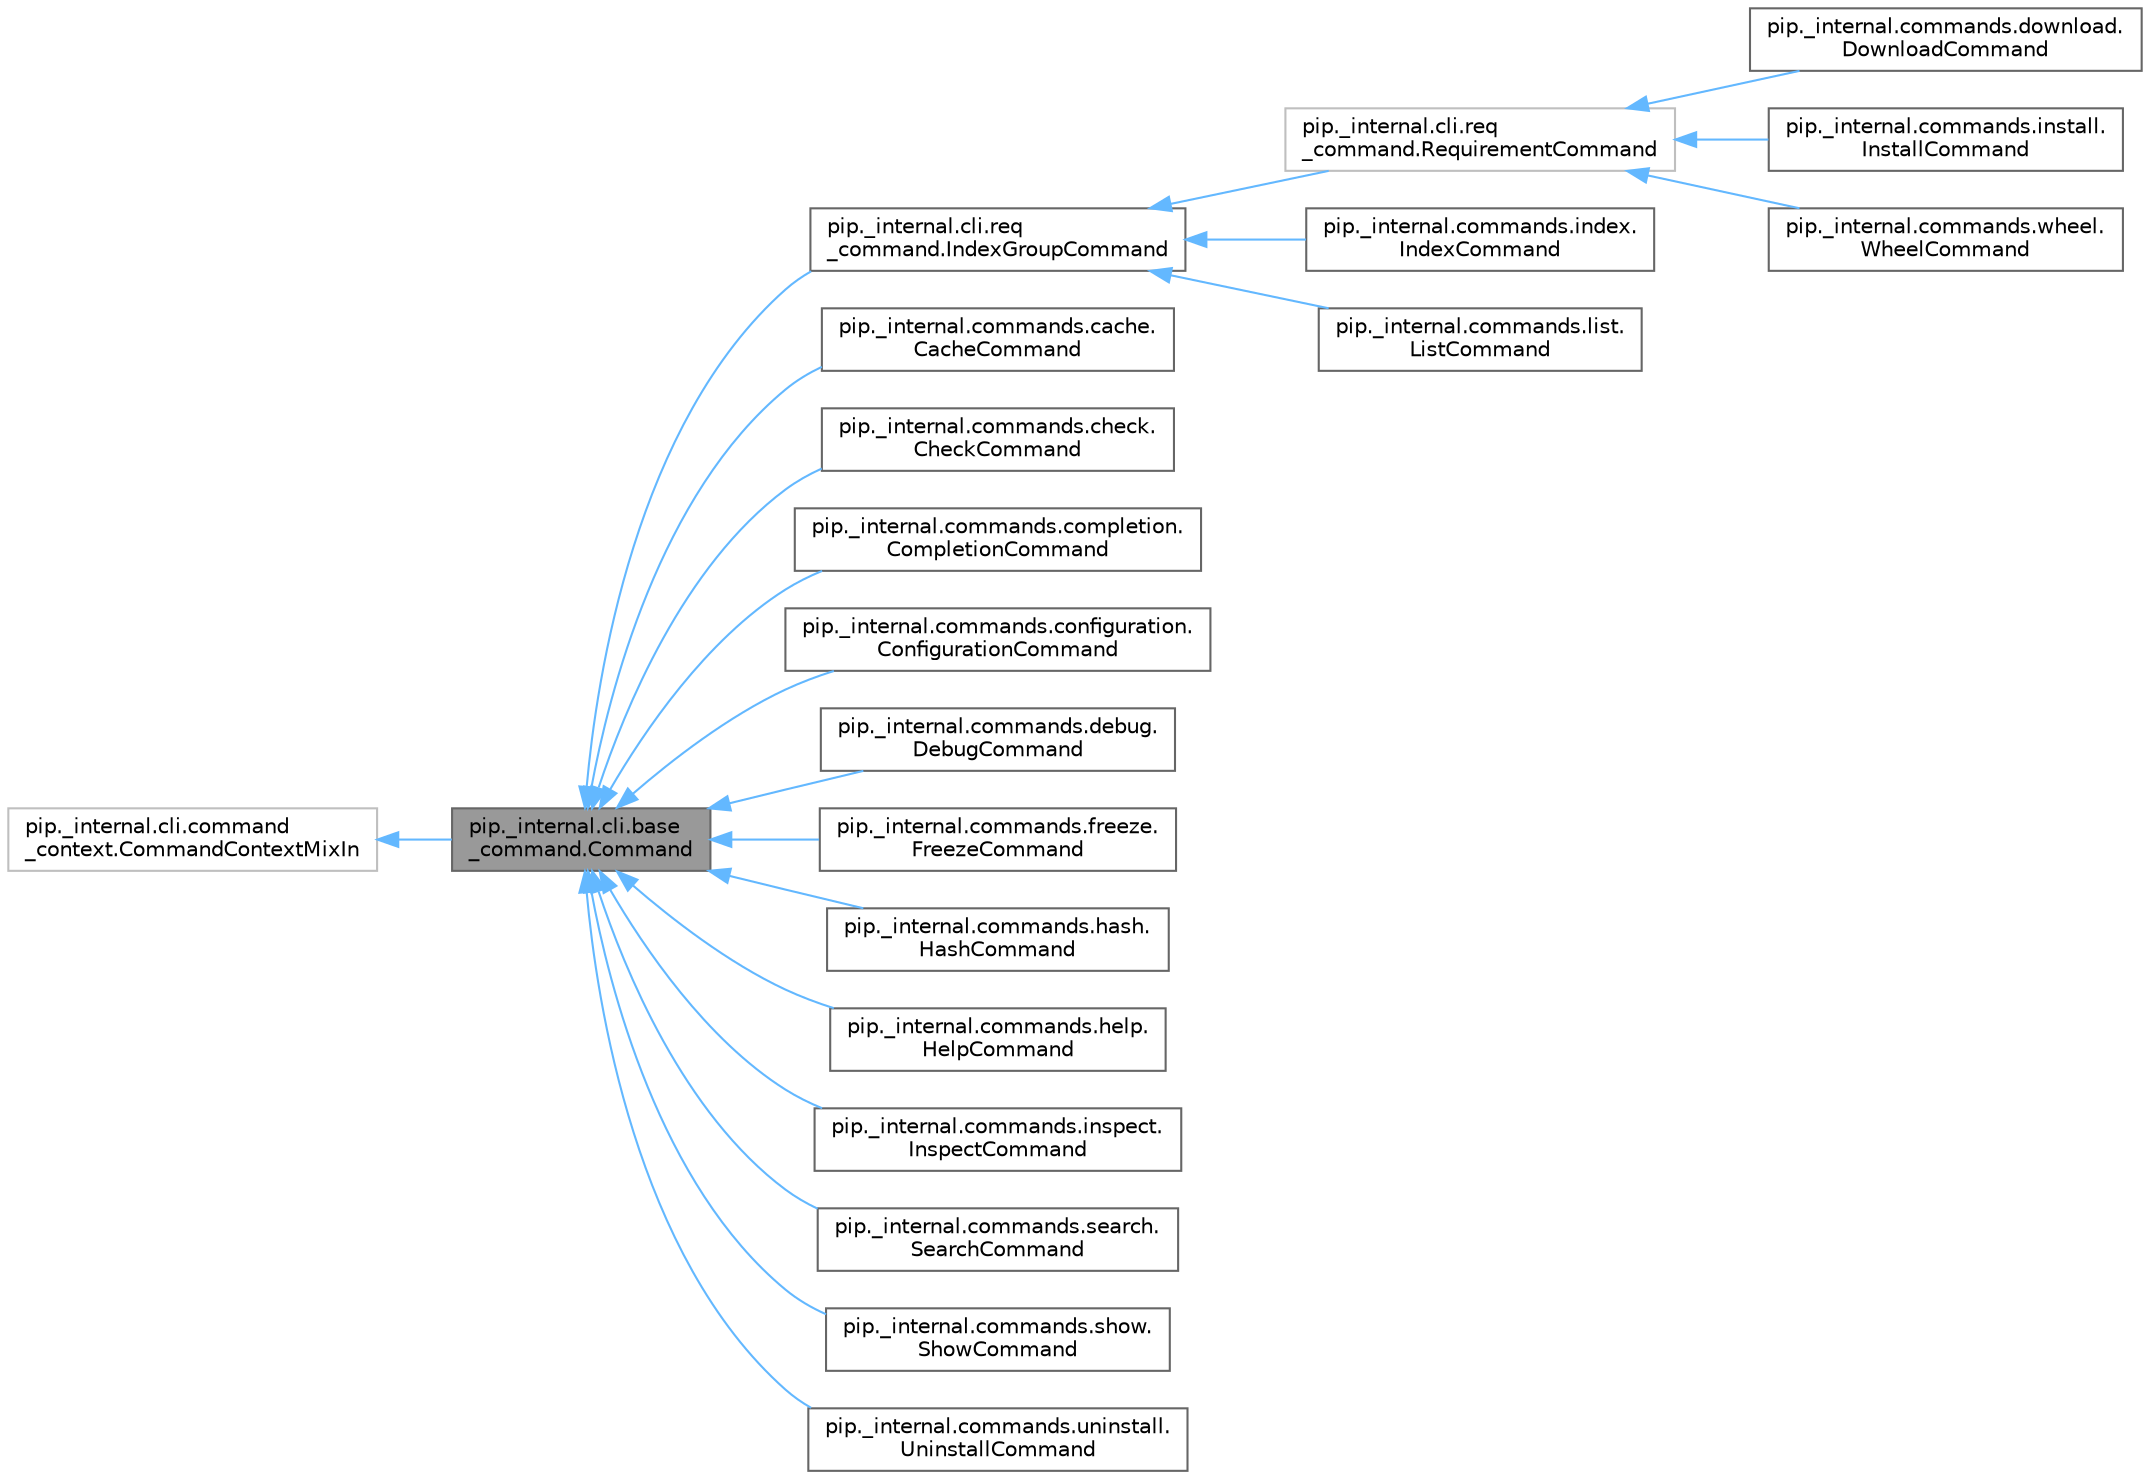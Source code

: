 digraph "pip._internal.cli.base_command.Command"
{
 // LATEX_PDF_SIZE
  bgcolor="transparent";
  edge [fontname=Helvetica,fontsize=10,labelfontname=Helvetica,labelfontsize=10];
  node [fontname=Helvetica,fontsize=10,shape=box,height=0.2,width=0.4];
  rankdir="LR";
  Node1 [id="Node000001",label="pip._internal.cli.base\l_command.Command",height=0.2,width=0.4,color="gray40", fillcolor="grey60", style="filled", fontcolor="black",tooltip=" "];
  Node2 -> Node1 [id="edge1_Node000001_Node000002",dir="back",color="steelblue1",style="solid",tooltip=" "];
  Node2 [id="Node000002",label="pip._internal.cli.command\l_context.CommandContextMixIn",height=0.2,width=0.4,color="grey75", fillcolor="white", style="filled",URL="$d5/d6c/classpip_1_1__internal_1_1cli_1_1command__context_1_1CommandContextMixIn.html",tooltip=" "];
  Node1 -> Node3 [id="edge2_Node000001_Node000003",dir="back",color="steelblue1",style="solid",tooltip=" "];
  Node3 [id="Node000003",label="pip._internal.cli.req\l_command.IndexGroupCommand",height=0.2,width=0.4,color="gray40", fillcolor="white", style="filled",URL="$d7/dbf/classpip_1_1__internal_1_1cli_1_1req__command_1_1IndexGroupCommand.html",tooltip=" "];
  Node3 -> Node4 [id="edge3_Node000003_Node000004",dir="back",color="steelblue1",style="solid",tooltip=" "];
  Node4 [id="Node000004",label="pip._internal.cli.req\l_command.RequirementCommand",height=0.2,width=0.4,color="grey75", fillcolor="white", style="filled",URL="$db/ddc/classpip_1_1__internal_1_1cli_1_1req__command_1_1RequirementCommand.html",tooltip=" "];
  Node4 -> Node5 [id="edge4_Node000004_Node000005",dir="back",color="steelblue1",style="solid",tooltip=" "];
  Node5 [id="Node000005",label="pip._internal.commands.download.\lDownloadCommand",height=0.2,width=0.4,color="gray40", fillcolor="white", style="filled",URL="$d7/dd4/classpip_1_1__internal_1_1commands_1_1download_1_1DownloadCommand.html",tooltip=" "];
  Node4 -> Node6 [id="edge5_Node000004_Node000006",dir="back",color="steelblue1",style="solid",tooltip=" "];
  Node6 [id="Node000006",label="pip._internal.commands.install.\lInstallCommand",height=0.2,width=0.4,color="gray40", fillcolor="white", style="filled",URL="$d5/de7/classpip_1_1__internal_1_1commands_1_1install_1_1InstallCommand.html",tooltip=" "];
  Node4 -> Node7 [id="edge6_Node000004_Node000007",dir="back",color="steelblue1",style="solid",tooltip=" "];
  Node7 [id="Node000007",label="pip._internal.commands.wheel.\lWheelCommand",height=0.2,width=0.4,color="gray40", fillcolor="white", style="filled",URL="$d9/de2/classpip_1_1__internal_1_1commands_1_1wheel_1_1WheelCommand.html",tooltip=" "];
  Node3 -> Node8 [id="edge7_Node000003_Node000008",dir="back",color="steelblue1",style="solid",tooltip=" "];
  Node8 [id="Node000008",label="pip._internal.commands.index.\lIndexCommand",height=0.2,width=0.4,color="gray40", fillcolor="white", style="filled",URL="$db/d31/classpip_1_1__internal_1_1commands_1_1index_1_1IndexCommand.html",tooltip=" "];
  Node3 -> Node9 [id="edge8_Node000003_Node000009",dir="back",color="steelblue1",style="solid",tooltip=" "];
  Node9 [id="Node000009",label="pip._internal.commands.list.\lListCommand",height=0.2,width=0.4,color="gray40", fillcolor="white", style="filled",URL="$d7/dcc/classpip_1_1__internal_1_1commands_1_1list_1_1ListCommand.html",tooltip=" "];
  Node1 -> Node10 [id="edge9_Node000001_Node000010",dir="back",color="steelblue1",style="solid",tooltip=" "];
  Node10 [id="Node000010",label="pip._internal.commands.cache.\lCacheCommand",height=0.2,width=0.4,color="gray40", fillcolor="white", style="filled",URL="$d5/d61/classpip_1_1__internal_1_1commands_1_1cache_1_1CacheCommand.html",tooltip=" "];
  Node1 -> Node11 [id="edge10_Node000001_Node000011",dir="back",color="steelblue1",style="solid",tooltip=" "];
  Node11 [id="Node000011",label="pip._internal.commands.check.\lCheckCommand",height=0.2,width=0.4,color="gray40", fillcolor="white", style="filled",URL="$dd/de8/classpip_1_1__internal_1_1commands_1_1check_1_1CheckCommand.html",tooltip=" "];
  Node1 -> Node12 [id="edge11_Node000001_Node000012",dir="back",color="steelblue1",style="solid",tooltip=" "];
  Node12 [id="Node000012",label="pip._internal.commands.completion.\lCompletionCommand",height=0.2,width=0.4,color="gray40", fillcolor="white", style="filled",URL="$df/db9/classpip_1_1__internal_1_1commands_1_1completion_1_1CompletionCommand.html",tooltip=" "];
  Node1 -> Node13 [id="edge12_Node000001_Node000013",dir="back",color="steelblue1",style="solid",tooltip=" "];
  Node13 [id="Node000013",label="pip._internal.commands.configuration.\lConfigurationCommand",height=0.2,width=0.4,color="gray40", fillcolor="white", style="filled",URL="$da/d7d/classpip_1_1__internal_1_1commands_1_1configuration_1_1ConfigurationCommand.html",tooltip=" "];
  Node1 -> Node14 [id="edge13_Node000001_Node000014",dir="back",color="steelblue1",style="solid",tooltip=" "];
  Node14 [id="Node000014",label="pip._internal.commands.debug.\lDebugCommand",height=0.2,width=0.4,color="gray40", fillcolor="white", style="filled",URL="$d0/df4/classpip_1_1__internal_1_1commands_1_1debug_1_1DebugCommand.html",tooltip=" "];
  Node1 -> Node15 [id="edge14_Node000001_Node000015",dir="back",color="steelblue1",style="solid",tooltip=" "];
  Node15 [id="Node000015",label="pip._internal.commands.freeze.\lFreezeCommand",height=0.2,width=0.4,color="gray40", fillcolor="white", style="filled",URL="$db/d3d/classpip_1_1__internal_1_1commands_1_1freeze_1_1FreezeCommand.html",tooltip=" "];
  Node1 -> Node16 [id="edge15_Node000001_Node000016",dir="back",color="steelblue1",style="solid",tooltip=" "];
  Node16 [id="Node000016",label="pip._internal.commands.hash.\lHashCommand",height=0.2,width=0.4,color="gray40", fillcolor="white", style="filled",URL="$d2/d51/classpip_1_1__internal_1_1commands_1_1hash_1_1HashCommand.html",tooltip=" "];
  Node1 -> Node17 [id="edge16_Node000001_Node000017",dir="back",color="steelblue1",style="solid",tooltip=" "];
  Node17 [id="Node000017",label="pip._internal.commands.help.\lHelpCommand",height=0.2,width=0.4,color="gray40", fillcolor="white", style="filled",URL="$d0/da7/classpip_1_1__internal_1_1commands_1_1help_1_1HelpCommand.html",tooltip=" "];
  Node1 -> Node18 [id="edge17_Node000001_Node000018",dir="back",color="steelblue1",style="solid",tooltip=" "];
  Node18 [id="Node000018",label="pip._internal.commands.inspect.\lInspectCommand",height=0.2,width=0.4,color="gray40", fillcolor="white", style="filled",URL="$d5/dda/classpip_1_1__internal_1_1commands_1_1inspect_1_1InspectCommand.html",tooltip=" "];
  Node1 -> Node19 [id="edge18_Node000001_Node000019",dir="back",color="steelblue1",style="solid",tooltip=" "];
  Node19 [id="Node000019",label="pip._internal.commands.search.\lSearchCommand",height=0.2,width=0.4,color="gray40", fillcolor="white", style="filled",URL="$d7/d92/classpip_1_1__internal_1_1commands_1_1search_1_1SearchCommand.html",tooltip=" "];
  Node1 -> Node20 [id="edge19_Node000001_Node000020",dir="back",color="steelblue1",style="solid",tooltip=" "];
  Node20 [id="Node000020",label="pip._internal.commands.show.\lShowCommand",height=0.2,width=0.4,color="gray40", fillcolor="white", style="filled",URL="$d0/d36/classpip_1_1__internal_1_1commands_1_1show_1_1ShowCommand.html",tooltip=" "];
  Node1 -> Node21 [id="edge20_Node000001_Node000021",dir="back",color="steelblue1",style="solid",tooltip=" "];
  Node21 [id="Node000021",label="pip._internal.commands.uninstall.\lUninstallCommand",height=0.2,width=0.4,color="gray40", fillcolor="white", style="filled",URL="$d2/d09/classpip_1_1__internal_1_1commands_1_1uninstall_1_1UninstallCommand.html",tooltip=" "];
}
